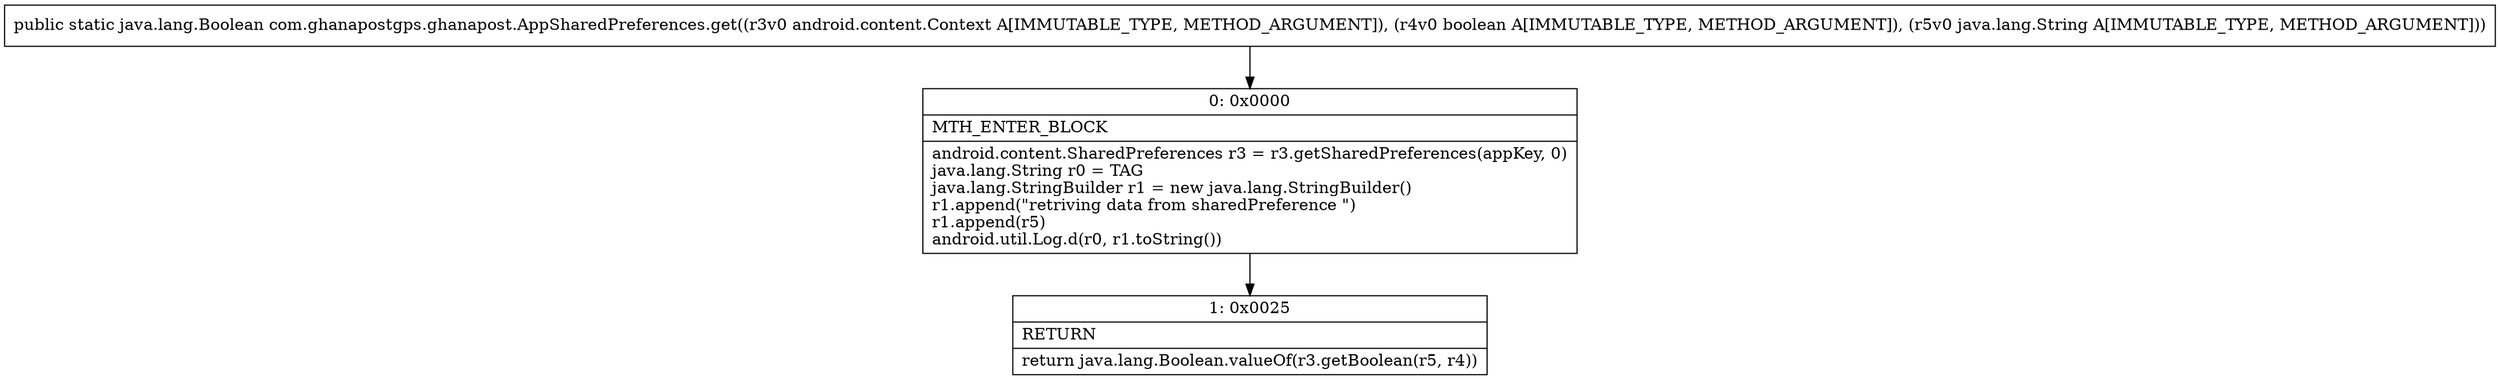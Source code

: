 digraph "CFG forcom.ghanapostgps.ghanapost.AppSharedPreferences.get(Landroid\/content\/Context;ZLjava\/lang\/String;)Ljava\/lang\/Boolean;" {
Node_0 [shape=record,label="{0\:\ 0x0000|MTH_ENTER_BLOCK\l|android.content.SharedPreferences r3 = r3.getSharedPreferences(appKey, 0)\ljava.lang.String r0 = TAG\ljava.lang.StringBuilder r1 = new java.lang.StringBuilder()\lr1.append(\"retriving data from sharedPreference \")\lr1.append(r5)\landroid.util.Log.d(r0, r1.toString())\l}"];
Node_1 [shape=record,label="{1\:\ 0x0025|RETURN\l|return java.lang.Boolean.valueOf(r3.getBoolean(r5, r4))\l}"];
MethodNode[shape=record,label="{public static java.lang.Boolean com.ghanapostgps.ghanapost.AppSharedPreferences.get((r3v0 android.content.Context A[IMMUTABLE_TYPE, METHOD_ARGUMENT]), (r4v0 boolean A[IMMUTABLE_TYPE, METHOD_ARGUMENT]), (r5v0 java.lang.String A[IMMUTABLE_TYPE, METHOD_ARGUMENT])) }"];
MethodNode -> Node_0;
Node_0 -> Node_1;
}

